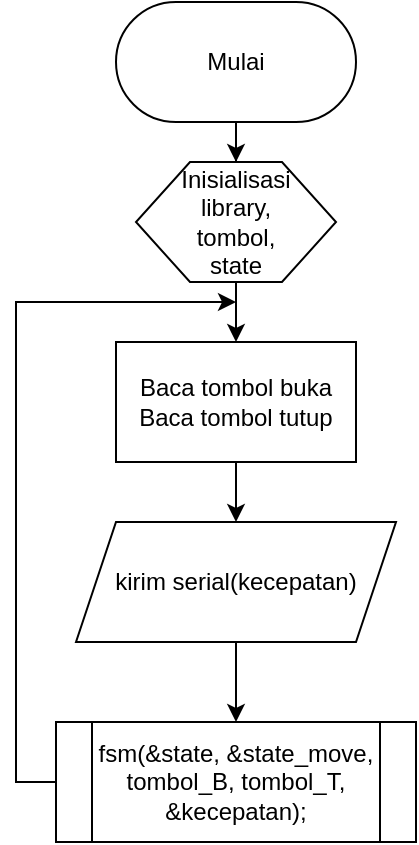 <mxfile version="20.8.0" type="device"><diagram id="DNgfeCGu4qgYs7Omz9GS" name="Page-1"><mxGraphModel dx="607" dy="338" grid="1" gridSize="10" guides="1" tooltips="1" connect="1" arrows="1" fold="1" page="1" pageScale="1" pageWidth="827" pageHeight="1169" math="0" shadow="0"><root><mxCell id="0"/><mxCell id="1" parent="0"/><mxCell id="9vnJ-Ne1rLYE3G0U0-Dz-5" value="" style="edgeStyle=orthogonalEdgeStyle;rounded=0;orthogonalLoop=1;jettySize=auto;html=1;" edge="1" parent="1" source="9vnJ-Ne1rLYE3G0U0-Dz-1" target="9vnJ-Ne1rLYE3G0U0-Dz-4"><mxGeometry relative="1" as="geometry"/></mxCell><mxCell id="9vnJ-Ne1rLYE3G0U0-Dz-1" value="Mulai" style="rounded=1;whiteSpace=wrap;html=1;arcSize=50;" vertex="1" parent="1"><mxGeometry x="250" y="60" width="120" height="60" as="geometry"/></mxCell><mxCell id="9vnJ-Ne1rLYE3G0U0-Dz-7" value="" style="group" vertex="1" connectable="0" parent="1"><mxGeometry x="260" y="140" width="100" height="60" as="geometry"/></mxCell><mxCell id="9vnJ-Ne1rLYE3G0U0-Dz-4" value="" style="verticalLabelPosition=bottom;verticalAlign=top;html=1;shape=hexagon;perimeter=hexagonPerimeter2;arcSize=6;size=0.27;" vertex="1" parent="9vnJ-Ne1rLYE3G0U0-Dz-7"><mxGeometry width="100" height="60" as="geometry"/></mxCell><mxCell id="9vnJ-Ne1rLYE3G0U0-Dz-6" value="Inisialisasi library,&lt;br&gt;tombol,&lt;br&gt;state" style="text;html=1;strokeColor=none;fillColor=none;align=center;verticalAlign=middle;whiteSpace=wrap;rounded=0;" vertex="1" parent="9vnJ-Ne1rLYE3G0U0-Dz-7"><mxGeometry x="20" y="15" width="60" height="30" as="geometry"/></mxCell><mxCell id="9vnJ-Ne1rLYE3G0U0-Dz-16" value="" style="edgeStyle=orthogonalEdgeStyle;rounded=0;orthogonalLoop=1;jettySize=auto;html=1;" edge="1" parent="1" source="9vnJ-Ne1rLYE3G0U0-Dz-11" target="9vnJ-Ne1rLYE3G0U0-Dz-14"><mxGeometry relative="1" as="geometry"/></mxCell><mxCell id="9vnJ-Ne1rLYE3G0U0-Dz-11" value="Baca tombol buka&lt;br&gt;Baca tombol tutup" style="rounded=0;whiteSpace=wrap;html=1;" vertex="1" parent="1"><mxGeometry x="250" y="230" width="120" height="60" as="geometry"/></mxCell><mxCell id="9vnJ-Ne1rLYE3G0U0-Dz-18" style="edgeStyle=orthogonalEdgeStyle;rounded=0;orthogonalLoop=1;jettySize=auto;html=1;exitX=0;exitY=0.5;exitDx=0;exitDy=0;" edge="1" parent="1" source="9vnJ-Ne1rLYE3G0U0-Dz-13"><mxGeometry relative="1" as="geometry"><mxPoint x="310" y="210" as="targetPoint"/><Array as="points"><mxPoint x="200" y="450"/><mxPoint x="200" y="210"/></Array></mxGeometry></mxCell><mxCell id="9vnJ-Ne1rLYE3G0U0-Dz-13" value="fsm(&amp;amp;state, &amp;amp;state_move, tombol_B, tombol_T, &amp;amp;kecepatan);" style="shape=process;whiteSpace=wrap;html=1;backgroundOutline=1;" vertex="1" parent="1"><mxGeometry x="220" y="420" width="180" height="60" as="geometry"/></mxCell><mxCell id="9vnJ-Ne1rLYE3G0U0-Dz-15" value="" style="edgeStyle=orthogonalEdgeStyle;rounded=0;orthogonalLoop=1;jettySize=auto;html=1;" edge="1" parent="1" source="9vnJ-Ne1rLYE3G0U0-Dz-14" target="9vnJ-Ne1rLYE3G0U0-Dz-13"><mxGeometry relative="1" as="geometry"/></mxCell><mxCell id="9vnJ-Ne1rLYE3G0U0-Dz-14" value="kirim serial(kecepatan)" style="shape=parallelogram;perimeter=parallelogramPerimeter;whiteSpace=wrap;html=1;fixedSize=1;" vertex="1" parent="1"><mxGeometry x="230" y="320" width="160" height="60" as="geometry"/></mxCell><mxCell id="9vnJ-Ne1rLYE3G0U0-Dz-17" style="edgeStyle=orthogonalEdgeStyle;rounded=0;orthogonalLoop=1;jettySize=auto;html=1;entryX=0.5;entryY=0;entryDx=0;entryDy=0;" edge="1" parent="1" source="9vnJ-Ne1rLYE3G0U0-Dz-4" target="9vnJ-Ne1rLYE3G0U0-Dz-11"><mxGeometry relative="1" as="geometry"/></mxCell></root></mxGraphModel></diagram></mxfile>